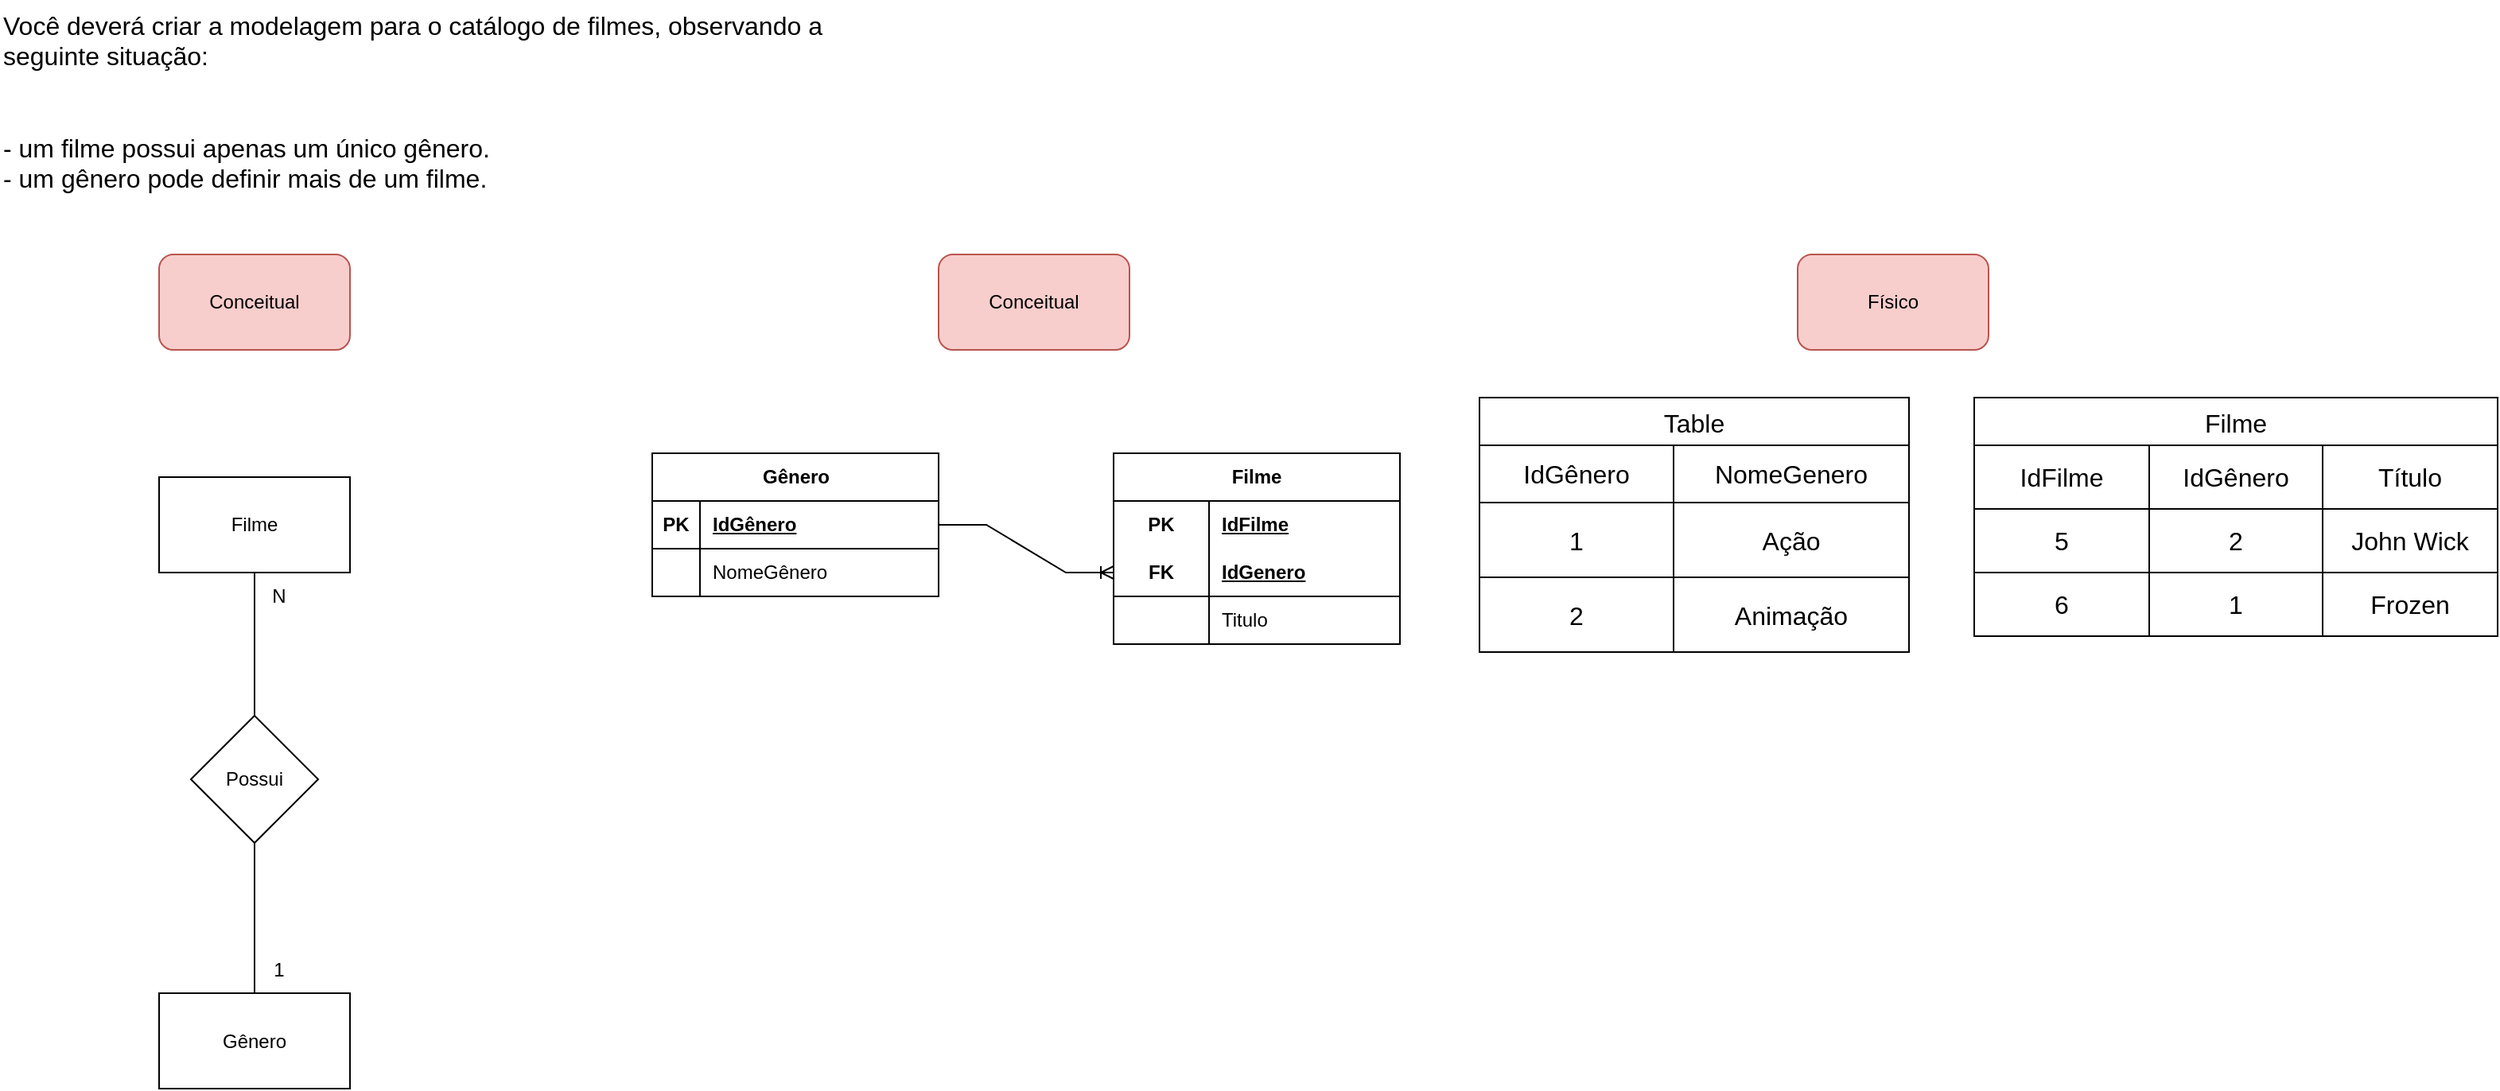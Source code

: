 <mxfile version="21.6.5" type="github">
  <diagram name="Página-1" id="5er_rqaMpt1MVVN45COl">
    <mxGraphModel dx="1009" dy="581" grid="1" gridSize="10" guides="1" tooltips="1" connect="1" arrows="1" fold="1" page="1" pageScale="1" pageWidth="827" pageHeight="1169" math="0" shadow="0">
      <root>
        <mxCell id="0" />
        <mxCell id="1" parent="0" />
        <mxCell id="TA5Ejy33XSyFlR8eNVH8-2" value="Você deverá criar a modelagem para o catálogo de filmes, observando a seguinte situação:&#xa;&#xa;&#xa;- um filme possui apenas um único gênero.&#xa;- um gênero pode definir mais de um filme." style="text;whiteSpace=wrap;fontSize=16;" vertex="1" parent="1">
          <mxGeometry width="570" height="130" as="geometry" />
        </mxCell>
        <mxCell id="TA5Ejy33XSyFlR8eNVH8-8" style="edgeStyle=orthogonalEdgeStyle;rounded=0;orthogonalLoop=1;jettySize=auto;html=1;entryX=0.5;entryY=0;entryDx=0;entryDy=0;endArrow=none;endFill=0;" edge="1" parent="1" source="TA5Ejy33XSyFlR8eNVH8-4" target="TA5Ejy33XSyFlR8eNVH8-6">
          <mxGeometry relative="1" as="geometry" />
        </mxCell>
        <mxCell id="TA5Ejy33XSyFlR8eNVH8-4" value="Filme" style="rounded=0;whiteSpace=wrap;html=1;" vertex="1" parent="1">
          <mxGeometry x="100" y="300" width="120" height="60" as="geometry" />
        </mxCell>
        <mxCell id="TA5Ejy33XSyFlR8eNVH8-5" value="Gênero" style="rounded=0;whiteSpace=wrap;html=1;" vertex="1" parent="1">
          <mxGeometry x="100" y="624.5" width="120" height="60" as="geometry" />
        </mxCell>
        <mxCell id="TA5Ejy33XSyFlR8eNVH8-9" style="edgeStyle=orthogonalEdgeStyle;rounded=0;orthogonalLoop=1;jettySize=auto;html=1;entryX=0.5;entryY=0;entryDx=0;entryDy=0;endArrow=none;endFill=0;" edge="1" parent="1" source="TA5Ejy33XSyFlR8eNVH8-6" target="TA5Ejy33XSyFlR8eNVH8-5">
          <mxGeometry relative="1" as="geometry" />
        </mxCell>
        <mxCell id="TA5Ejy33XSyFlR8eNVH8-6" value="Possui" style="rhombus;whiteSpace=wrap;html=1;" vertex="1" parent="1">
          <mxGeometry x="120" y="450" width="80" height="80" as="geometry" />
        </mxCell>
        <mxCell id="TA5Ejy33XSyFlR8eNVH8-7" value="Conceitual" style="rounded=1;whiteSpace=wrap;html=1;fillColor=#f8cecc;strokeColor=#b85450;" vertex="1" parent="1">
          <mxGeometry x="100" y="160" width="120" height="60" as="geometry" />
        </mxCell>
        <mxCell id="TA5Ejy33XSyFlR8eNVH8-10" value="N" style="text;html=1;align=center;verticalAlign=middle;resizable=0;points=[];autosize=1;strokeColor=none;fillColor=none;" vertex="1" parent="1">
          <mxGeometry x="160" y="360" width="30" height="30" as="geometry" />
        </mxCell>
        <mxCell id="TA5Ejy33XSyFlR8eNVH8-11" value="1" style="text;html=1;align=center;verticalAlign=middle;resizable=0;points=[];autosize=1;strokeColor=none;fillColor=none;" vertex="1" parent="1">
          <mxGeometry x="160" y="594.5" width="30" height="30" as="geometry" />
        </mxCell>
        <mxCell id="TA5Ejy33XSyFlR8eNVH8-12" value="Físico" style="rounded=1;whiteSpace=wrap;html=1;fillColor=#f8cecc;strokeColor=#b85450;" vertex="1" parent="1">
          <mxGeometry x="1130" y="160" width="120" height="60" as="geometry" />
        </mxCell>
        <mxCell id="TA5Ejy33XSyFlR8eNVH8-13" value="Conceitual" style="rounded=1;whiteSpace=wrap;html=1;fillColor=#f8cecc;strokeColor=#b85450;" vertex="1" parent="1">
          <mxGeometry x="590" y="160" width="120" height="60" as="geometry" />
        </mxCell>
        <mxCell id="TA5Ejy33XSyFlR8eNVH8-14" value="Gênero" style="shape=table;startSize=30;container=1;collapsible=1;childLayout=tableLayout;fixedRows=1;rowLines=0;fontStyle=1;align=center;resizeLast=1;html=1;" vertex="1" parent="1">
          <mxGeometry x="410" y="285" width="180" height="90" as="geometry" />
        </mxCell>
        <mxCell id="TA5Ejy33XSyFlR8eNVH8-15" value="" style="shape=tableRow;horizontal=0;startSize=0;swimlaneHead=0;swimlaneBody=0;fillColor=none;collapsible=0;dropTarget=0;points=[[0,0.5],[1,0.5]];portConstraint=eastwest;top=0;left=0;right=0;bottom=1;" vertex="1" parent="TA5Ejy33XSyFlR8eNVH8-14">
          <mxGeometry y="30" width="180" height="30" as="geometry" />
        </mxCell>
        <mxCell id="TA5Ejy33XSyFlR8eNVH8-16" value="PK" style="shape=partialRectangle;connectable=0;fillColor=none;top=0;left=0;bottom=0;right=0;fontStyle=1;overflow=hidden;whiteSpace=wrap;html=1;" vertex="1" parent="TA5Ejy33XSyFlR8eNVH8-15">
          <mxGeometry width="30" height="30" as="geometry">
            <mxRectangle width="30" height="30" as="alternateBounds" />
          </mxGeometry>
        </mxCell>
        <mxCell id="TA5Ejy33XSyFlR8eNVH8-17" value="IdGênero" style="shape=partialRectangle;connectable=0;fillColor=none;top=0;left=0;bottom=0;right=0;align=left;spacingLeft=6;fontStyle=5;overflow=hidden;whiteSpace=wrap;html=1;" vertex="1" parent="TA5Ejy33XSyFlR8eNVH8-15">
          <mxGeometry x="30" width="150" height="30" as="geometry">
            <mxRectangle width="150" height="30" as="alternateBounds" />
          </mxGeometry>
        </mxCell>
        <mxCell id="TA5Ejy33XSyFlR8eNVH8-18" value="" style="shape=tableRow;horizontal=0;startSize=0;swimlaneHead=0;swimlaneBody=0;fillColor=none;collapsible=0;dropTarget=0;points=[[0,0.5],[1,0.5]];portConstraint=eastwest;top=0;left=0;right=0;bottom=0;" vertex="1" parent="TA5Ejy33XSyFlR8eNVH8-14">
          <mxGeometry y="60" width="180" height="30" as="geometry" />
        </mxCell>
        <mxCell id="TA5Ejy33XSyFlR8eNVH8-19" value="" style="shape=partialRectangle;connectable=0;fillColor=none;top=0;left=0;bottom=0;right=0;editable=1;overflow=hidden;whiteSpace=wrap;html=1;" vertex="1" parent="TA5Ejy33XSyFlR8eNVH8-18">
          <mxGeometry width="30" height="30" as="geometry">
            <mxRectangle width="30" height="30" as="alternateBounds" />
          </mxGeometry>
        </mxCell>
        <mxCell id="TA5Ejy33XSyFlR8eNVH8-20" value="NomeGênero" style="shape=partialRectangle;connectable=0;fillColor=none;top=0;left=0;bottom=0;right=0;align=left;spacingLeft=6;overflow=hidden;whiteSpace=wrap;html=1;" vertex="1" parent="TA5Ejy33XSyFlR8eNVH8-18">
          <mxGeometry x="30" width="150" height="30" as="geometry">
            <mxRectangle width="150" height="30" as="alternateBounds" />
          </mxGeometry>
        </mxCell>
        <mxCell id="TA5Ejy33XSyFlR8eNVH8-27" value="Filme" style="shape=table;startSize=30;container=1;collapsible=1;childLayout=tableLayout;fixedRows=1;rowLines=0;fontStyle=1;align=center;resizeLast=1;html=1;whiteSpace=wrap;" vertex="1" parent="1">
          <mxGeometry x="700" y="285" width="180" height="120" as="geometry" />
        </mxCell>
        <mxCell id="TA5Ejy33XSyFlR8eNVH8-28" value="" style="shape=tableRow;horizontal=0;startSize=0;swimlaneHead=0;swimlaneBody=0;fillColor=none;collapsible=0;dropTarget=0;points=[[0,0.5],[1,0.5]];portConstraint=eastwest;top=0;left=0;right=0;bottom=0;html=1;" vertex="1" parent="TA5Ejy33XSyFlR8eNVH8-27">
          <mxGeometry y="30" width="180" height="30" as="geometry" />
        </mxCell>
        <mxCell id="TA5Ejy33XSyFlR8eNVH8-29" value="PK" style="shape=partialRectangle;connectable=0;fillColor=none;top=0;left=0;bottom=0;right=0;fontStyle=1;overflow=hidden;html=1;whiteSpace=wrap;" vertex="1" parent="TA5Ejy33XSyFlR8eNVH8-28">
          <mxGeometry width="60" height="30" as="geometry">
            <mxRectangle width="60" height="30" as="alternateBounds" />
          </mxGeometry>
        </mxCell>
        <mxCell id="TA5Ejy33XSyFlR8eNVH8-30" value="IdFilme" style="shape=partialRectangle;connectable=0;fillColor=none;top=0;left=0;bottom=0;right=0;align=left;spacingLeft=6;fontStyle=5;overflow=hidden;html=1;whiteSpace=wrap;" vertex="1" parent="TA5Ejy33XSyFlR8eNVH8-28">
          <mxGeometry x="60" width="120" height="30" as="geometry">
            <mxRectangle width="120" height="30" as="alternateBounds" />
          </mxGeometry>
        </mxCell>
        <mxCell id="TA5Ejy33XSyFlR8eNVH8-31" value="" style="shape=tableRow;horizontal=0;startSize=0;swimlaneHead=0;swimlaneBody=0;fillColor=none;collapsible=0;dropTarget=0;points=[[0,0.5],[1,0.5]];portConstraint=eastwest;top=0;left=0;right=0;bottom=1;html=1;" vertex="1" parent="TA5Ejy33XSyFlR8eNVH8-27">
          <mxGeometry y="60" width="180" height="30" as="geometry" />
        </mxCell>
        <mxCell id="TA5Ejy33XSyFlR8eNVH8-32" value="FK" style="shape=partialRectangle;connectable=0;fillColor=none;top=0;left=0;bottom=0;right=0;fontStyle=1;overflow=hidden;html=1;whiteSpace=wrap;" vertex="1" parent="TA5Ejy33XSyFlR8eNVH8-31">
          <mxGeometry width="60" height="30" as="geometry">
            <mxRectangle width="60" height="30" as="alternateBounds" />
          </mxGeometry>
        </mxCell>
        <mxCell id="TA5Ejy33XSyFlR8eNVH8-33" value="IdGenero" style="shape=partialRectangle;connectable=0;fillColor=none;top=0;left=0;bottom=0;right=0;align=left;spacingLeft=6;fontStyle=5;overflow=hidden;html=1;whiteSpace=wrap;" vertex="1" parent="TA5Ejy33XSyFlR8eNVH8-31">
          <mxGeometry x="60" width="120" height="30" as="geometry">
            <mxRectangle width="120" height="30" as="alternateBounds" />
          </mxGeometry>
        </mxCell>
        <mxCell id="TA5Ejy33XSyFlR8eNVH8-34" value="" style="shape=tableRow;horizontal=0;startSize=0;swimlaneHead=0;swimlaneBody=0;fillColor=none;collapsible=0;dropTarget=0;points=[[0,0.5],[1,0.5]];portConstraint=eastwest;top=0;left=0;right=0;bottom=0;html=1;" vertex="1" parent="TA5Ejy33XSyFlR8eNVH8-27">
          <mxGeometry y="90" width="180" height="30" as="geometry" />
        </mxCell>
        <mxCell id="TA5Ejy33XSyFlR8eNVH8-35" value="" style="shape=partialRectangle;connectable=0;fillColor=none;top=0;left=0;bottom=0;right=0;editable=1;overflow=hidden;html=1;whiteSpace=wrap;" vertex="1" parent="TA5Ejy33XSyFlR8eNVH8-34">
          <mxGeometry width="60" height="30" as="geometry">
            <mxRectangle width="60" height="30" as="alternateBounds" />
          </mxGeometry>
        </mxCell>
        <mxCell id="TA5Ejy33XSyFlR8eNVH8-36" value="Titulo" style="shape=partialRectangle;connectable=0;fillColor=none;top=0;left=0;bottom=0;right=0;align=left;spacingLeft=6;overflow=hidden;html=1;whiteSpace=wrap;" vertex="1" parent="TA5Ejy33XSyFlR8eNVH8-34">
          <mxGeometry x="60" width="120" height="30" as="geometry">
            <mxRectangle width="120" height="30" as="alternateBounds" />
          </mxGeometry>
        </mxCell>
        <mxCell id="TA5Ejy33XSyFlR8eNVH8-40" value="" style="edgeStyle=entityRelationEdgeStyle;fontSize=12;html=1;endArrow=ERoneToMany;rounded=0;entryX=0;entryY=0.5;entryDx=0;entryDy=0;" edge="1" parent="1" target="TA5Ejy33XSyFlR8eNVH8-31">
          <mxGeometry width="100" height="100" relative="1" as="geometry">
            <mxPoint x="590" y="330" as="sourcePoint" />
            <mxPoint x="690" y="230" as="targetPoint" />
            <Array as="points">
              <mxPoint x="450" y="390" />
              <mxPoint x="670" y="310" />
            </Array>
          </mxGeometry>
        </mxCell>
        <mxCell id="TA5Ejy33XSyFlR8eNVH8-55" value="Table" style="shape=table;startSize=30;container=1;collapsible=0;childLayout=tableLayout;strokeColor=default;fontSize=16;" vertex="1" parent="1">
          <mxGeometry x="930" y="250" width="270" height="160" as="geometry" />
        </mxCell>
        <mxCell id="TA5Ejy33XSyFlR8eNVH8-56" value="" style="shape=tableRow;horizontal=0;startSize=0;swimlaneHead=0;swimlaneBody=0;strokeColor=inherit;top=0;left=0;bottom=0;right=0;collapsible=0;dropTarget=0;fillColor=none;points=[[0,0.5],[1,0.5]];portConstraint=eastwest;fontSize=16;" vertex="1" parent="TA5Ejy33XSyFlR8eNVH8-55">
          <mxGeometry y="30" width="270" height="36" as="geometry" />
        </mxCell>
        <mxCell id="TA5Ejy33XSyFlR8eNVH8-57" value="IdGênero" style="shape=partialRectangle;html=1;whiteSpace=wrap;connectable=0;strokeColor=inherit;overflow=hidden;fillColor=none;top=0;left=0;bottom=0;right=0;pointerEvents=1;fontSize=16;" vertex="1" parent="TA5Ejy33XSyFlR8eNVH8-56">
          <mxGeometry width="122" height="36" as="geometry">
            <mxRectangle width="122" height="36" as="alternateBounds" />
          </mxGeometry>
        </mxCell>
        <mxCell id="TA5Ejy33XSyFlR8eNVH8-58" value="NomeGenero" style="shape=partialRectangle;html=1;whiteSpace=wrap;connectable=0;strokeColor=inherit;overflow=hidden;fillColor=none;top=0;left=0;bottom=0;right=0;pointerEvents=1;fontSize=16;" vertex="1" parent="TA5Ejy33XSyFlR8eNVH8-56">
          <mxGeometry x="122" width="148" height="36" as="geometry">
            <mxRectangle width="148" height="36" as="alternateBounds" />
          </mxGeometry>
        </mxCell>
        <mxCell id="TA5Ejy33XSyFlR8eNVH8-60" value="" style="shape=tableRow;horizontal=0;startSize=0;swimlaneHead=0;swimlaneBody=0;strokeColor=inherit;top=0;left=0;bottom=0;right=0;collapsible=0;dropTarget=0;fillColor=none;points=[[0,0.5],[1,0.5]];portConstraint=eastwest;fontSize=16;" vertex="1" parent="TA5Ejy33XSyFlR8eNVH8-55">
          <mxGeometry y="66" width="270" height="47" as="geometry" />
        </mxCell>
        <mxCell id="TA5Ejy33XSyFlR8eNVH8-61" value="1" style="shape=partialRectangle;html=1;whiteSpace=wrap;connectable=0;strokeColor=inherit;overflow=hidden;fillColor=none;top=0;left=0;bottom=0;right=0;pointerEvents=1;fontSize=16;" vertex="1" parent="TA5Ejy33XSyFlR8eNVH8-60">
          <mxGeometry width="122" height="47" as="geometry">
            <mxRectangle width="122" height="47" as="alternateBounds" />
          </mxGeometry>
        </mxCell>
        <mxCell id="TA5Ejy33XSyFlR8eNVH8-62" value="Ação" style="shape=partialRectangle;html=1;whiteSpace=wrap;connectable=0;strokeColor=inherit;overflow=hidden;fillColor=none;top=0;left=0;bottom=0;right=0;pointerEvents=1;fontSize=16;" vertex="1" parent="TA5Ejy33XSyFlR8eNVH8-60">
          <mxGeometry x="122" width="148" height="47" as="geometry">
            <mxRectangle width="148" height="47" as="alternateBounds" />
          </mxGeometry>
        </mxCell>
        <mxCell id="TA5Ejy33XSyFlR8eNVH8-64" value="" style="shape=tableRow;horizontal=0;startSize=0;swimlaneHead=0;swimlaneBody=0;strokeColor=inherit;top=0;left=0;bottom=0;right=0;collapsible=0;dropTarget=0;fillColor=none;points=[[0,0.5],[1,0.5]];portConstraint=eastwest;fontSize=16;" vertex="1" parent="TA5Ejy33XSyFlR8eNVH8-55">
          <mxGeometry y="113" width="270" height="47" as="geometry" />
        </mxCell>
        <mxCell id="TA5Ejy33XSyFlR8eNVH8-65" value="2" style="shape=partialRectangle;html=1;whiteSpace=wrap;connectable=0;strokeColor=inherit;overflow=hidden;fillColor=none;top=0;left=0;bottom=0;right=0;pointerEvents=1;fontSize=16;" vertex="1" parent="TA5Ejy33XSyFlR8eNVH8-64">
          <mxGeometry width="122" height="47" as="geometry">
            <mxRectangle width="122" height="47" as="alternateBounds" />
          </mxGeometry>
        </mxCell>
        <mxCell id="TA5Ejy33XSyFlR8eNVH8-66" value="Animação" style="shape=partialRectangle;html=1;whiteSpace=wrap;connectable=0;strokeColor=inherit;overflow=hidden;fillColor=none;top=0;left=0;bottom=0;right=0;pointerEvents=1;fontSize=16;" vertex="1" parent="TA5Ejy33XSyFlR8eNVH8-64">
          <mxGeometry x="122" width="148" height="47" as="geometry">
            <mxRectangle width="148" height="47" as="alternateBounds" />
          </mxGeometry>
        </mxCell>
        <mxCell id="TA5Ejy33XSyFlR8eNVH8-68" value="Filme" style="shape=table;startSize=30;container=1;collapsible=0;childLayout=tableLayout;strokeColor=default;fontSize=16;" vertex="1" parent="1">
          <mxGeometry x="1241" y="250" width="329" height="150" as="geometry" />
        </mxCell>
        <mxCell id="TA5Ejy33XSyFlR8eNVH8-69" value="" style="shape=tableRow;horizontal=0;startSize=0;swimlaneHead=0;swimlaneBody=0;strokeColor=inherit;top=0;left=0;bottom=0;right=0;collapsible=0;dropTarget=0;fillColor=none;points=[[0,0.5],[1,0.5]];portConstraint=eastwest;fontSize=16;" vertex="1" parent="TA5Ejy33XSyFlR8eNVH8-68">
          <mxGeometry y="30" width="329" height="40" as="geometry" />
        </mxCell>
        <mxCell id="TA5Ejy33XSyFlR8eNVH8-70" value="IdFilme" style="shape=partialRectangle;html=1;whiteSpace=wrap;connectable=0;strokeColor=inherit;overflow=hidden;fillColor=none;top=0;left=0;bottom=0;right=0;pointerEvents=1;fontSize=16;" vertex="1" parent="TA5Ejy33XSyFlR8eNVH8-69">
          <mxGeometry width="110" height="40" as="geometry">
            <mxRectangle width="110" height="40" as="alternateBounds" />
          </mxGeometry>
        </mxCell>
        <mxCell id="TA5Ejy33XSyFlR8eNVH8-71" value="IdGênero" style="shape=partialRectangle;html=1;whiteSpace=wrap;connectable=0;strokeColor=inherit;overflow=hidden;fillColor=none;top=0;left=0;bottom=0;right=0;pointerEvents=1;fontSize=16;" vertex="1" parent="TA5Ejy33XSyFlR8eNVH8-69">
          <mxGeometry x="110" width="109" height="40" as="geometry">
            <mxRectangle width="109" height="40" as="alternateBounds" />
          </mxGeometry>
        </mxCell>
        <mxCell id="TA5Ejy33XSyFlR8eNVH8-72" value="Título" style="shape=partialRectangle;html=1;whiteSpace=wrap;connectable=0;strokeColor=inherit;overflow=hidden;fillColor=none;top=0;left=0;bottom=0;right=0;pointerEvents=1;fontSize=16;" vertex="1" parent="TA5Ejy33XSyFlR8eNVH8-69">
          <mxGeometry x="219" width="110" height="40" as="geometry">
            <mxRectangle width="110" height="40" as="alternateBounds" />
          </mxGeometry>
        </mxCell>
        <mxCell id="TA5Ejy33XSyFlR8eNVH8-73" value="" style="shape=tableRow;horizontal=0;startSize=0;swimlaneHead=0;swimlaneBody=0;strokeColor=inherit;top=0;left=0;bottom=0;right=0;collapsible=0;dropTarget=0;fillColor=none;points=[[0,0.5],[1,0.5]];portConstraint=eastwest;fontSize=16;" vertex="1" parent="TA5Ejy33XSyFlR8eNVH8-68">
          <mxGeometry y="70" width="329" height="40" as="geometry" />
        </mxCell>
        <mxCell id="TA5Ejy33XSyFlR8eNVH8-74" value="5" style="shape=partialRectangle;html=1;whiteSpace=wrap;connectable=0;strokeColor=inherit;overflow=hidden;fillColor=none;top=0;left=0;bottom=0;right=0;pointerEvents=1;fontSize=16;" vertex="1" parent="TA5Ejy33XSyFlR8eNVH8-73">
          <mxGeometry width="110" height="40" as="geometry">
            <mxRectangle width="110" height="40" as="alternateBounds" />
          </mxGeometry>
        </mxCell>
        <mxCell id="TA5Ejy33XSyFlR8eNVH8-75" value="2" style="shape=partialRectangle;html=1;whiteSpace=wrap;connectable=0;strokeColor=inherit;overflow=hidden;fillColor=none;top=0;left=0;bottom=0;right=0;pointerEvents=1;fontSize=16;" vertex="1" parent="TA5Ejy33XSyFlR8eNVH8-73">
          <mxGeometry x="110" width="109" height="40" as="geometry">
            <mxRectangle width="109" height="40" as="alternateBounds" />
          </mxGeometry>
        </mxCell>
        <mxCell id="TA5Ejy33XSyFlR8eNVH8-76" value="John Wick" style="shape=partialRectangle;html=1;whiteSpace=wrap;connectable=0;strokeColor=inherit;overflow=hidden;fillColor=none;top=0;left=0;bottom=0;right=0;pointerEvents=1;fontSize=16;" vertex="1" parent="TA5Ejy33XSyFlR8eNVH8-73">
          <mxGeometry x="219" width="110" height="40" as="geometry">
            <mxRectangle width="110" height="40" as="alternateBounds" />
          </mxGeometry>
        </mxCell>
        <mxCell id="TA5Ejy33XSyFlR8eNVH8-77" value="" style="shape=tableRow;horizontal=0;startSize=0;swimlaneHead=0;swimlaneBody=0;strokeColor=inherit;top=0;left=0;bottom=0;right=0;collapsible=0;dropTarget=0;fillColor=none;points=[[0,0.5],[1,0.5]];portConstraint=eastwest;fontSize=16;" vertex="1" parent="TA5Ejy33XSyFlR8eNVH8-68">
          <mxGeometry y="110" width="329" height="40" as="geometry" />
        </mxCell>
        <mxCell id="TA5Ejy33XSyFlR8eNVH8-78" value="6" style="shape=partialRectangle;html=1;whiteSpace=wrap;connectable=0;strokeColor=inherit;overflow=hidden;fillColor=none;top=0;left=0;bottom=0;right=0;pointerEvents=1;fontSize=16;" vertex="1" parent="TA5Ejy33XSyFlR8eNVH8-77">
          <mxGeometry width="110" height="40" as="geometry">
            <mxRectangle width="110" height="40" as="alternateBounds" />
          </mxGeometry>
        </mxCell>
        <mxCell id="TA5Ejy33XSyFlR8eNVH8-79" value="1" style="shape=partialRectangle;html=1;whiteSpace=wrap;connectable=0;strokeColor=inherit;overflow=hidden;fillColor=none;top=0;left=0;bottom=0;right=0;pointerEvents=1;fontSize=16;" vertex="1" parent="TA5Ejy33XSyFlR8eNVH8-77">
          <mxGeometry x="110" width="109" height="40" as="geometry">
            <mxRectangle width="109" height="40" as="alternateBounds" />
          </mxGeometry>
        </mxCell>
        <mxCell id="TA5Ejy33XSyFlR8eNVH8-80" value="Frozen" style="shape=partialRectangle;html=1;whiteSpace=wrap;connectable=0;strokeColor=inherit;overflow=hidden;fillColor=none;top=0;left=0;bottom=0;right=0;pointerEvents=1;fontSize=16;" vertex="1" parent="TA5Ejy33XSyFlR8eNVH8-77">
          <mxGeometry x="219" width="110" height="40" as="geometry">
            <mxRectangle width="110" height="40" as="alternateBounds" />
          </mxGeometry>
        </mxCell>
      </root>
    </mxGraphModel>
  </diagram>
</mxfile>
